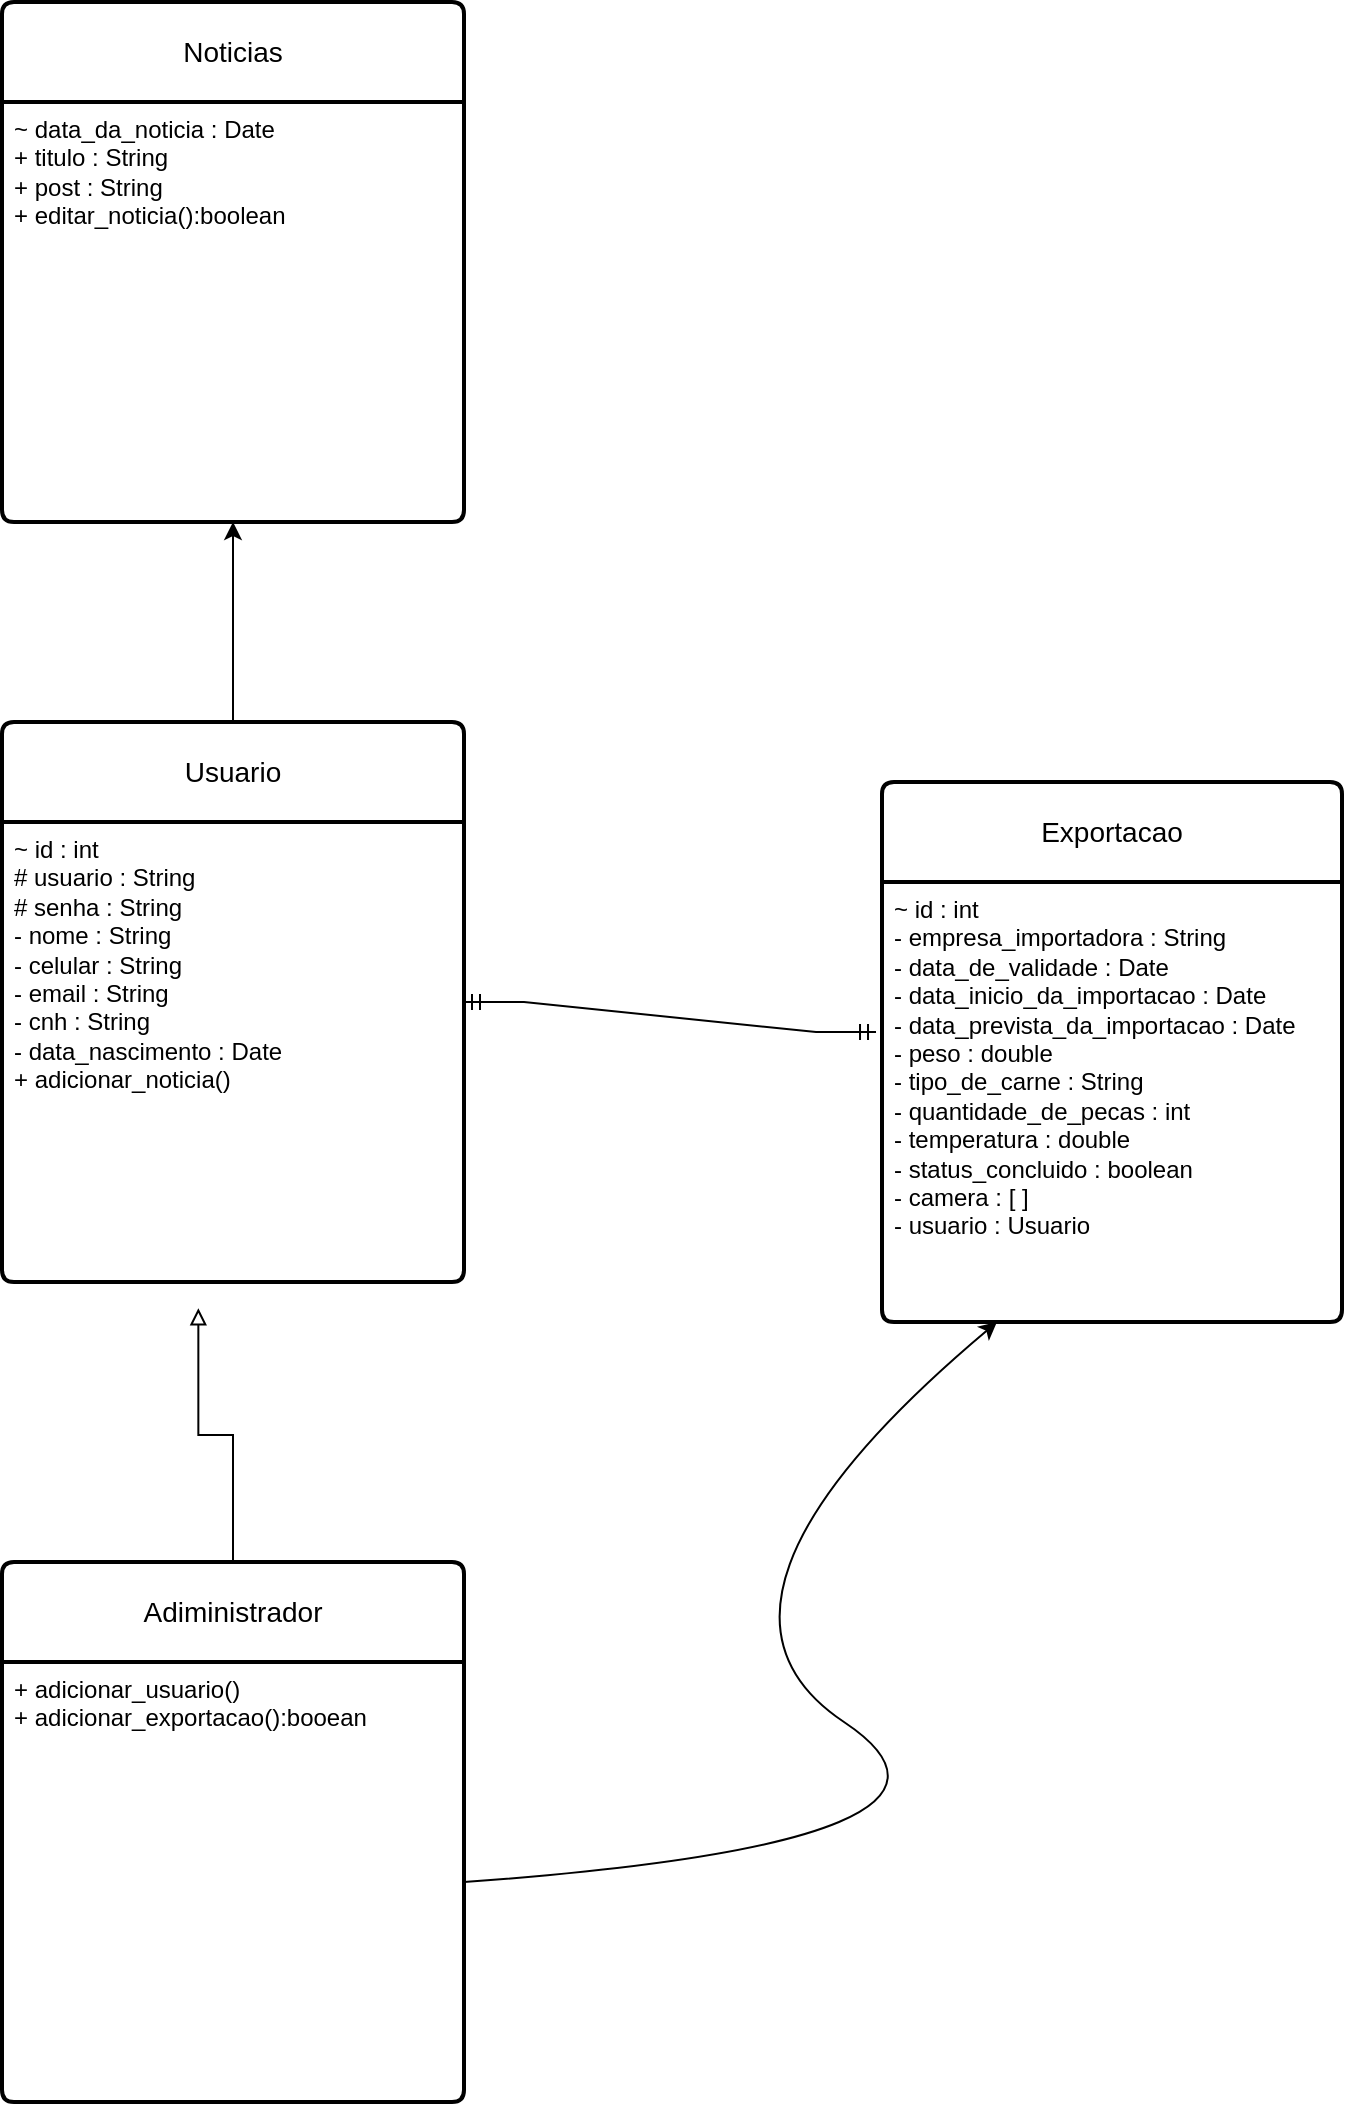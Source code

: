 <mxfile version="27.1.6">
  <diagram name="Página-1" id="-1E9cX9E3TNPBG-o5X45">
    <mxGraphModel dx="1491" dy="783" grid="1" gridSize="10" guides="1" tooltips="1" connect="1" arrows="1" fold="1" page="1" pageScale="1" pageWidth="827" pageHeight="1169" math="0" shadow="0">
      <root>
        <mxCell id="0" />
        <mxCell id="1" parent="0" />
        <mxCell id="pPEV96RN9oItgdAnliej-1" value="Usuario" style="swimlane;childLayout=stackLayout;horizontal=1;startSize=50;horizontalStack=0;rounded=1;fontSize=14;fontStyle=0;strokeWidth=2;resizeParent=0;resizeLast=1;shadow=0;dashed=0;align=center;arcSize=4;whiteSpace=wrap;html=1;" vertex="1" parent="1">
          <mxGeometry x="79" y="420" width="231" height="280" as="geometry" />
        </mxCell>
        <mxCell id="pPEV96RN9oItgdAnliej-2" value="~ id : int&lt;br&gt;&lt;div&gt;# usuario : String&lt;/div&gt;&lt;div&gt;# senha : String&lt;/div&gt;&lt;div&gt;- nome : String&lt;/div&gt;&lt;div&gt;- celular : String&lt;/div&gt;&lt;div&gt;- email : String&lt;/div&gt;&lt;div&gt;- cnh : String&lt;/div&gt;&lt;div&gt;- data_nascimento : Date&lt;br&gt;&lt;/div&gt;&lt;div&gt;+ adicionar_noticia()&lt;br&gt;&lt;/div&gt;&lt;div&gt;&lt;br&gt;&lt;/div&gt;" style="align=left;strokeColor=none;fillColor=none;spacingLeft=4;spacingRight=4;fontSize=12;verticalAlign=top;resizable=0;rotatable=0;part=1;html=1;whiteSpace=wrap;" vertex="1" parent="pPEV96RN9oItgdAnliej-1">
          <mxGeometry y="50" width="231" height="230" as="geometry" />
        </mxCell>
        <mxCell id="pPEV96RN9oItgdAnliej-3" value="Adiministrador" style="swimlane;childLayout=stackLayout;horizontal=1;startSize=50;horizontalStack=0;rounded=1;fontSize=14;fontStyle=0;strokeWidth=2;resizeParent=0;resizeLast=1;shadow=0;dashed=0;align=center;arcSize=4;whiteSpace=wrap;html=1;" vertex="1" parent="1">
          <mxGeometry x="79" y="840" width="231" height="270" as="geometry" />
        </mxCell>
        <mxCell id="pPEV96RN9oItgdAnliej-4" value="+ adicionar_usuario()&lt;br&gt;+ adicionar_exportacao():booean" style="align=left;strokeColor=none;fillColor=none;spacingLeft=4;spacingRight=4;fontSize=12;verticalAlign=top;resizable=0;rotatable=0;part=1;html=1;whiteSpace=wrap;" vertex="1" parent="pPEV96RN9oItgdAnliej-3">
          <mxGeometry y="50" width="231" height="220" as="geometry" />
        </mxCell>
        <mxCell id="pPEV96RN9oItgdAnliej-6" value="" style="endArrow=block;html=1;endFill=0;edgeStyle=elbowEdgeStyle;elbow=vertical;rounded=0;entryX=0.425;entryY=1.057;entryDx=0;entryDy=0;entryPerimeter=0;" edge="1" parent="1" source="pPEV96RN9oItgdAnliej-3" target="pPEV96RN9oItgdAnliej-2">
          <mxGeometry width="100" height="75" relative="1" as="geometry">
            <mxPoint x="119" y="695" as="sourcePoint" />
            <mxPoint x="219" y="620" as="targetPoint" />
          </mxGeometry>
        </mxCell>
        <mxCell id="pPEV96RN9oItgdAnliej-7" value="Exportacao" style="swimlane;childLayout=stackLayout;horizontal=1;startSize=50;horizontalStack=0;rounded=1;fontSize=14;fontStyle=0;strokeWidth=2;resizeParent=0;resizeLast=1;shadow=0;dashed=0;align=center;arcSize=4;whiteSpace=wrap;html=1;" vertex="1" parent="1">
          <mxGeometry x="519" y="450" width="230" height="270" as="geometry" />
        </mxCell>
        <mxCell id="pPEV96RN9oItgdAnliej-8" value="~ id : int&lt;br&gt;- empresa_importadora : String&lt;br&gt;&lt;div&gt;- data_de_validade : Date&lt;/div&gt;&lt;div&gt;- data_inicio_da_importacao : Date&lt;/div&gt;&lt;div&gt;- data_prevista_da_importacao : Date&lt;/div&gt;&lt;div&gt;- peso : double&lt;/div&gt;&lt;div&gt;- tipo_de_carne : String&lt;/div&gt;&lt;div&gt;- quantidade_de_pecas : int&lt;/div&gt;&lt;div&gt;- temperatura : double&lt;/div&gt;&lt;div&gt;- status_concluido : boolean&lt;/div&gt;&lt;div&gt;- camera : [ ]&lt;/div&gt;&lt;div&gt;- usuario : Usuario&lt;br&gt;&lt;/div&gt;&lt;div&gt;&lt;br&gt;&lt;/div&gt;&lt;div&gt;&lt;br&gt;&lt;/div&gt;" style="align=left;strokeColor=none;fillColor=none;spacingLeft=4;spacingRight=4;fontSize=12;verticalAlign=top;resizable=0;rotatable=0;part=1;html=1;whiteSpace=wrap;" vertex="1" parent="pPEV96RN9oItgdAnliej-7">
          <mxGeometry y="50" width="230" height="220" as="geometry" />
        </mxCell>
        <mxCell id="pPEV96RN9oItgdAnliej-9" value="" style="edgeStyle=entityRelationEdgeStyle;fontSize=12;html=1;endArrow=ERmandOne;startArrow=ERmandOne;rounded=0;exitX=1;exitY=0.5;exitDx=0;exitDy=0;entryX=-0.013;entryY=0.341;entryDx=0;entryDy=0;entryPerimeter=0;" edge="1" parent="1" source="pPEV96RN9oItgdAnliej-1" target="pPEV96RN9oItgdAnliej-8">
          <mxGeometry width="100" height="100" relative="1" as="geometry">
            <mxPoint x="369" y="780" as="sourcePoint" />
            <mxPoint x="469" y="680" as="targetPoint" />
          </mxGeometry>
        </mxCell>
        <mxCell id="pPEV96RN9oItgdAnliej-13" value="Noticias" style="swimlane;childLayout=stackLayout;horizontal=1;startSize=50;horizontalStack=0;rounded=1;fontSize=14;fontStyle=0;strokeWidth=2;resizeParent=0;resizeLast=1;shadow=0;dashed=0;align=center;arcSize=4;whiteSpace=wrap;html=1;" vertex="1" parent="1">
          <mxGeometry x="79" y="60" width="231" height="260" as="geometry" />
        </mxCell>
        <mxCell id="pPEV96RN9oItgdAnliej-14" value="~ data_da_noticia : Date&lt;br&gt;+ titulo : String&lt;br&gt;&lt;div&gt;+ post : String&lt;/div&gt;&lt;div&gt;+ editar_noticia():boolean&lt;br&gt;&lt;/div&gt;" style="align=left;strokeColor=none;fillColor=none;spacingLeft=4;spacingRight=4;fontSize=12;verticalAlign=top;resizable=0;rotatable=0;part=1;html=1;whiteSpace=wrap;" vertex="1" parent="pPEV96RN9oItgdAnliej-13">
          <mxGeometry y="50" width="231" height="210" as="geometry" />
        </mxCell>
        <mxCell id="pPEV96RN9oItgdAnliej-17" value="" style="curved=1;endArrow=classic;html=1;rounded=0;fontFamily=Helvetica;fontSize=14;fontColor=default;fontStyle=0;horizontal=1;exitX=1;exitY=0.5;exitDx=0;exitDy=0;entryX=0.25;entryY=1;entryDx=0;entryDy=0;" edge="1" parent="1" source="pPEV96RN9oItgdAnliej-4" target="pPEV96RN9oItgdAnliej-8">
          <mxGeometry width="50" height="50" relative="1" as="geometry">
            <mxPoint x="460" y="930" as="sourcePoint" />
            <mxPoint x="510" y="880" as="targetPoint" />
            <Array as="points">
              <mxPoint x="590" y="980" />
              <mxPoint x="410" y="860" />
            </Array>
          </mxGeometry>
        </mxCell>
        <mxCell id="pPEV96RN9oItgdAnliej-18" value="" style="endArrow=classic;html=1;rounded=0;fontFamily=Helvetica;fontSize=14;fontColor=default;fontStyle=0;horizontal=1;exitX=0.5;exitY=0;exitDx=0;exitDy=0;entryX=0.5;entryY=1;entryDx=0;entryDy=0;" edge="1" parent="1" source="pPEV96RN9oItgdAnliej-1" target="pPEV96RN9oItgdAnliej-14">
          <mxGeometry width="50" height="50" relative="1" as="geometry">
            <mxPoint x="390" y="330" as="sourcePoint" />
            <mxPoint x="440" y="280" as="targetPoint" />
          </mxGeometry>
        </mxCell>
      </root>
    </mxGraphModel>
  </diagram>
</mxfile>
